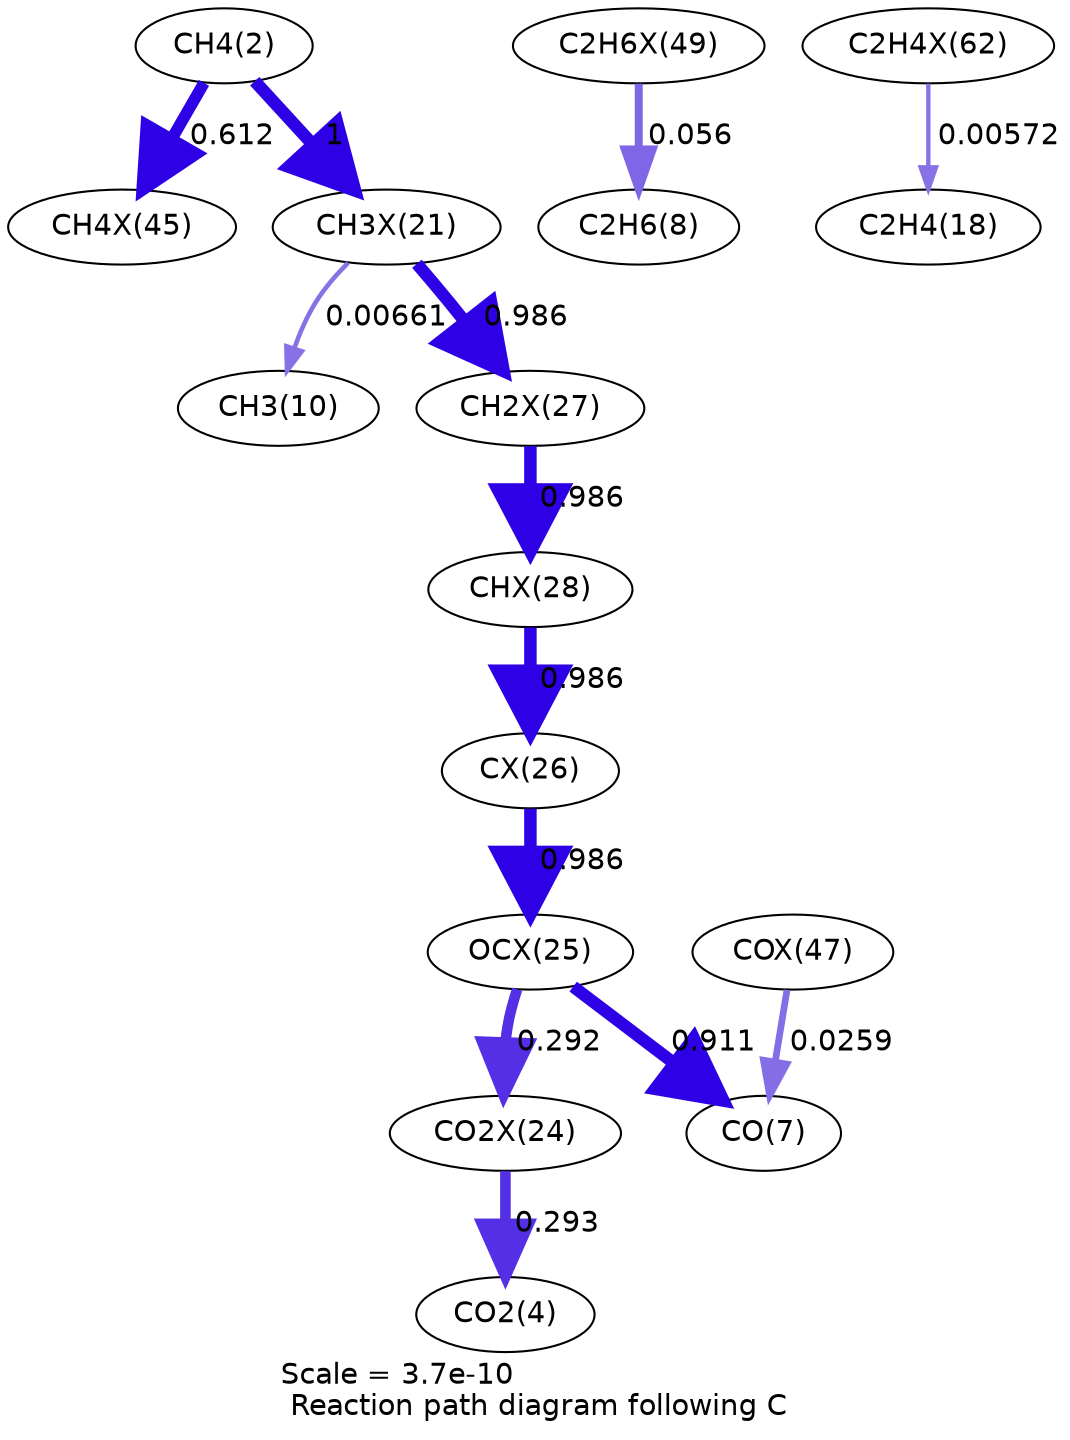 digraph reaction_paths {
center=1;
s4 -> s35[fontname="Helvetica", penwidth=5.63, arrowsize=2.81, color="0.7, 1.11, 0.9"
, label=" 0.612"];
s4 -> s27[fontname="Helvetica", penwidth=6, arrowsize=3, color="0.7, 1.5, 0.9"
, label=" 1"];
s38 -> s10[fontname="Helvetica", penwidth=3.82, arrowsize=1.91, color="0.7, 0.556, 0.9"
, label=" 0.056"];
s27 -> s12[fontname="Helvetica", penwidth=2.21, arrowsize=1.11, color="0.7, 0.507, 0.9"
, label=" 0.00661"];
s27 -> s33[fontname="Helvetica", penwidth=5.99, arrowsize=2.99, color="0.7, 1.49, 0.9"
, label=" 0.986"];
s33 -> s34[fontname="Helvetica", penwidth=5.99, arrowsize=2.99, color="0.7, 1.49, 0.9"
, label=" 0.986"];
s34 -> s32[fontname="Helvetica", penwidth=5.99, arrowsize=2.99, color="0.7, 1.49, 0.9"
, label=" 0.986"];
s32 -> s31[fontname="Helvetica", penwidth=5.99, arrowsize=2.99, color="0.7, 1.49, 0.9"
, label=" 0.986"];
s31 -> s9[fontname="Helvetica", penwidth=5.93, arrowsize=2.96, color="0.7, 1.41, 0.9"
, label=" 0.911"];
s37 -> s9[fontname="Helvetica", penwidth=3.24, arrowsize=1.62, color="0.7, 0.526, 0.9"
, label=" 0.0259"];
s31 -> s30[fontname="Helvetica", penwidth=5.07, arrowsize=2.54, color="0.7, 0.792, 0.9"
, label=" 0.292"];
s30 -> s6[fontname="Helvetica", penwidth=5.07, arrowsize=2.54, color="0.7, 0.793, 0.9"
, label=" 0.293"];
s40 -> s20[fontname="Helvetica", penwidth=2.1, arrowsize=1.05, color="0.7, 0.506, 0.9"
, label=" 0.00572"];
s4 [ fontname="Helvetica", label="CH4(2)"];
s6 [ fontname="Helvetica", label="CO2(4)"];
s9 [ fontname="Helvetica", label="CO(7)"];
s10 [ fontname="Helvetica", label="C2H6(8)"];
s12 [ fontname="Helvetica", label="CH3(10)"];
s20 [ fontname="Helvetica", label="C2H4(18)"];
s27 [ fontname="Helvetica", label="CH3X(21)"];
s30 [ fontname="Helvetica", label="CO2X(24)"];
s31 [ fontname="Helvetica", label="OCX(25)"];
s32 [ fontname="Helvetica", label="CX(26)"];
s33 [ fontname="Helvetica", label="CH2X(27)"];
s34 [ fontname="Helvetica", label="CHX(28)"];
s35 [ fontname="Helvetica", label="CH4X(45)"];
s37 [ fontname="Helvetica", label="COX(47)"];
s38 [ fontname="Helvetica", label="C2H6X(49)"];
s40 [ fontname="Helvetica", label="C2H4X(62)"];
 label = "Scale = 3.7e-10\l Reaction path diagram following C";
 fontname = "Helvetica";
}
